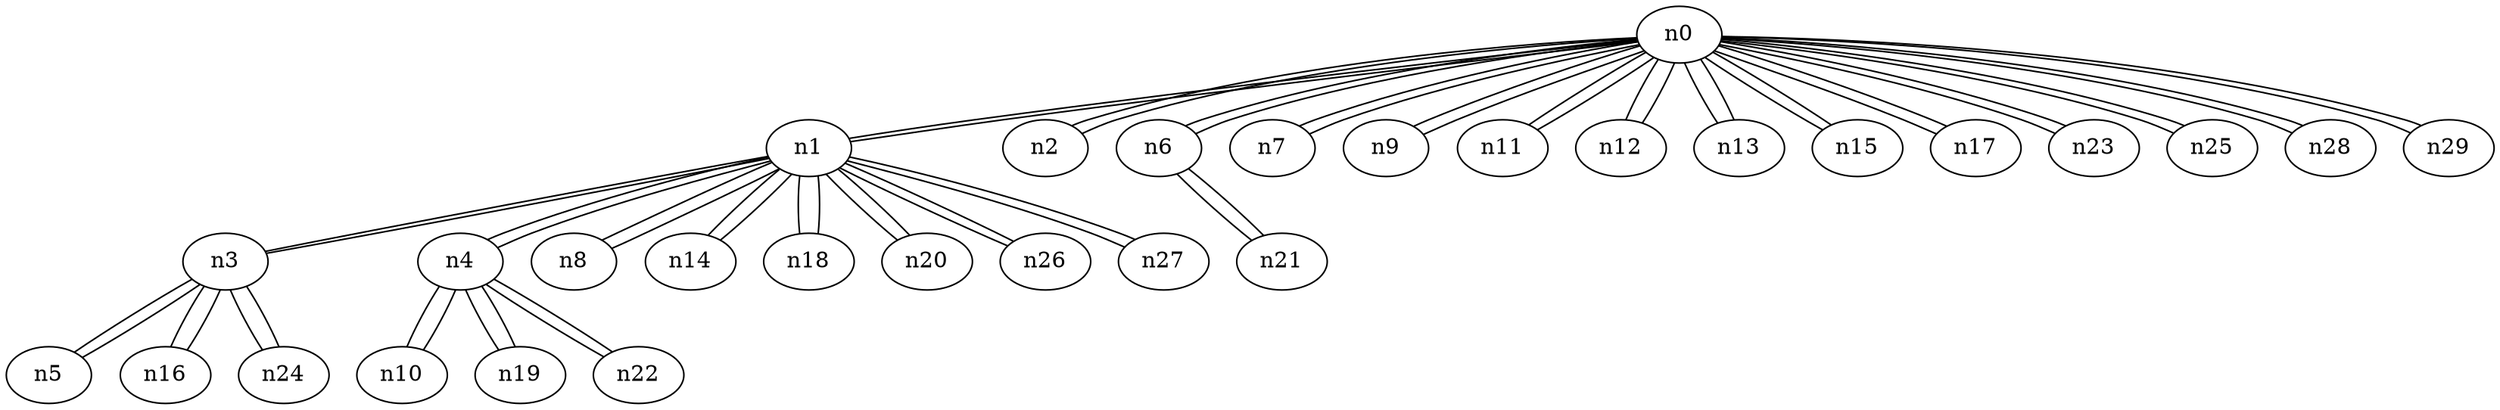 graph {
n0;
n1;
n2;
n3;
n4;
n5;
n6;
n7;
n8;
n9;
n10;
n11;
n12;
n13;
n14;
n15;
n16;
n17;
n18;
n19;
n20;
n21;
n22;
n23;
n24;
n25;
n26;
n27;
n28;
n29;
n0 -- n23;
n0 -- n9;
n0 -- n1;
n0 -- n12;
n0 -- n17;
n0 -- n2;
n0 -- n7;
n0 -- n25;
n0 -- n11;
n0 -- n13;
n0 -- n29;
n0 -- n6;
n0 -- n28;
n0 -- n15;
n1 -- n26;
n1 -- n20;
n1 -- n27;
n1 -- n4;
n1 -- n18;
n1 -- n14;
n1 -- n0;
n1 -- n8;
n1 -- n3;
n2 -- n0;
n3 -- n1;
n3 -- n5;
n3 -- n24;
n3 -- n16;
n4 -- n10;
n4 -- n19;
n4 -- n1;
n4 -- n22;
n5 -- n3;
n6 -- n21;
n6 -- n0;
n7 -- n0;
n8 -- n1;
n9 -- n0;
n10 -- n4;
n11 -- n0;
n12 -- n0;
n13 -- n0;
n14 -- n1;
n15 -- n0;
n16 -- n3;
n17 -- n0;
n18 -- n1;
n19 -- n4;
n20 -- n1;
n21 -- n6;
n22 -- n4;
n23 -- n0;
n24 -- n3;
n25 -- n0;
n26 -- n1;
n27 -- n1;
n28 -- n0;
n29 -- n0;
}
